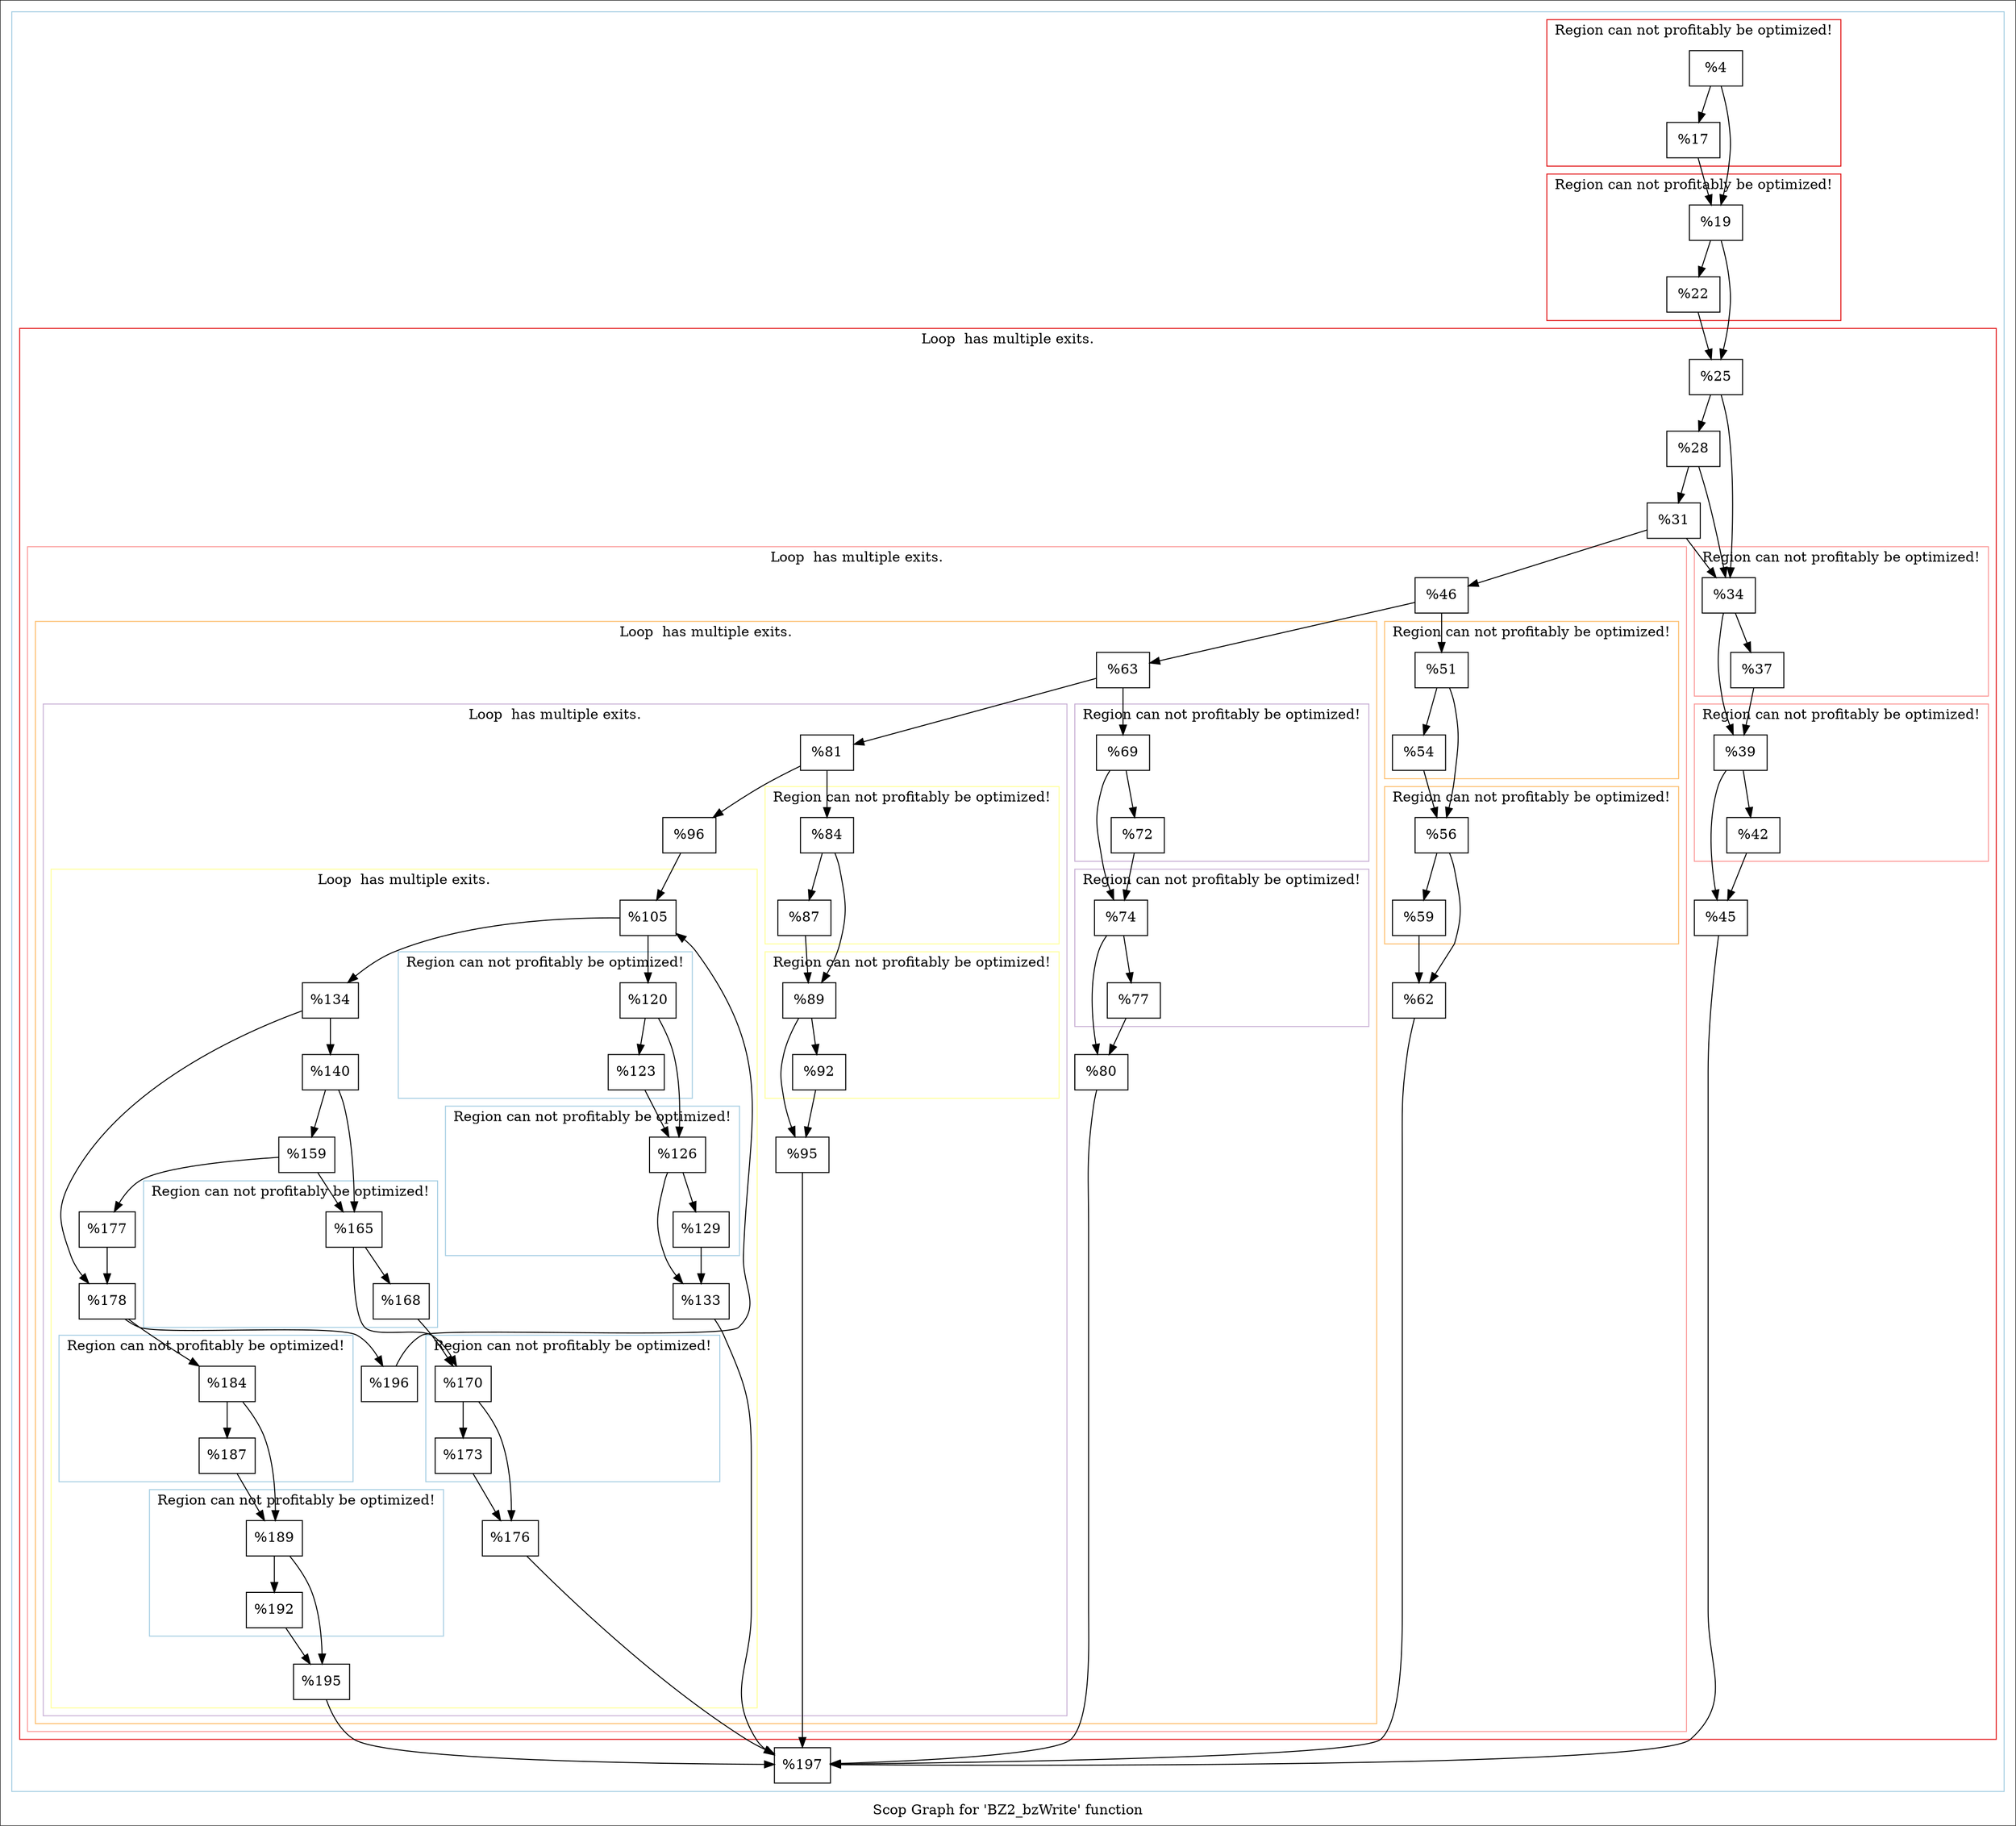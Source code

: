 digraph "Scop Graph for 'BZ2_bzWrite' function" {
	label="Scop Graph for 'BZ2_bzWrite' function";

	Node0x15a20c0 [shape=record,label="{%4}"];
	Node0x15a20c0 -> Node0x17e5970;
	Node0x15a20c0 -> Node0x18ef970;
	Node0x17e5970 [shape=record,label="{%17}"];
	Node0x17e5970 -> Node0x18ef970;
	Node0x18ef970 [shape=record,label="{%19}"];
	Node0x18ef970 -> Node0x18536b0;
	Node0x18ef970 -> Node0x1868b40;
	Node0x18536b0 [shape=record,label="{%22}"];
	Node0x18536b0 -> Node0x1868b40;
	Node0x1868b40 [shape=record,label="{%25}"];
	Node0x1868b40 -> Node0x1782430;
	Node0x1868b40 -> Node0x18cae80;
	Node0x1782430 [shape=record,label="{%34}"];
	Node0x1782430 -> Node0x17fd830;
	Node0x1782430 -> Node0x17b7e50;
	Node0x17fd830 [shape=record,label="{%37}"];
	Node0x17fd830 -> Node0x17b7e50;
	Node0x17b7e50 [shape=record,label="{%39}"];
	Node0x17b7e50 -> Node0x18541c0;
	Node0x17b7e50 -> Node0x1685e80;
	Node0x18541c0 [shape=record,label="{%42}"];
	Node0x18541c0 -> Node0x1685e80;
	Node0x1685e80 [shape=record,label="{%45}"];
	Node0x1685e80 -> Node0x1845600;
	Node0x1845600 [shape=record,label="{%197}"];
	Node0x18cae80 [shape=record,label="{%28}"];
	Node0x18cae80 -> Node0x1782430;
	Node0x18cae80 -> Node0x1834e70;
	Node0x1834e70 [shape=record,label="{%31}"];
	Node0x1834e70 -> Node0x1782430;
	Node0x1834e70 -> Node0x18611b0;
	Node0x18611b0 [shape=record,label="{%46}"];
	Node0x18611b0 -> Node0x1848f10;
	Node0x18611b0 -> Node0x18e0fc0;
	Node0x1848f10 [shape=record,label="{%63}"];
	Node0x1848f10 -> Node0x18d3fc0;
	Node0x1848f10 -> Node0x18f1590;
	Node0x18d3fc0 [shape=record,label="{%69}"];
	Node0x18d3fc0 -> Node0x15f1450;
	Node0x18d3fc0 -> Node0x17e58a0;
	Node0x15f1450 [shape=record,label="{%72}"];
	Node0x15f1450 -> Node0x17e58a0;
	Node0x17e58a0 [shape=record,label="{%74}"];
	Node0x17e58a0 -> Node0x1903eb0;
	Node0x17e58a0 -> Node0x17dfa40;
	Node0x1903eb0 [shape=record,label="{%77}"];
	Node0x1903eb0 -> Node0x17dfa40;
	Node0x17dfa40 [shape=record,label="{%80}"];
	Node0x17dfa40 -> Node0x1845600;
	Node0x18f1590 [shape=record,label="{%81}"];
	Node0x18f1590 -> Node0x18277c0;
	Node0x18f1590 -> Node0x18fa520;
	Node0x18277c0 [shape=record,label="{%84}"];
	Node0x18277c0 -> Node0x1854d20;
	Node0x18277c0 -> Node0x1812390;
	Node0x1854d20 [shape=record,label="{%87}"];
	Node0x1854d20 -> Node0x1812390;
	Node0x1812390 [shape=record,label="{%89}"];
	Node0x1812390 -> Node0x185fff0;
	Node0x1812390 -> Node0x1816e50;
	Node0x185fff0 [shape=record,label="{%92}"];
	Node0x185fff0 -> Node0x1816e50;
	Node0x1816e50 [shape=record,label="{%95}"];
	Node0x1816e50 -> Node0x1845600;
	Node0x18fa520 [shape=record,label="{%96}"];
	Node0x18fa520 -> Node0x18284c0;
	Node0x18284c0 [shape=record,label="{%105}"];
	Node0x18284c0 -> Node0x18f3e00;
	Node0x18284c0 -> Node0x17f6890;
	Node0x18f3e00 [shape=record,label="{%120}"];
	Node0x18f3e00 -> Node0x1853a60;
	Node0x18f3e00 -> Node0x1851030;
	Node0x1853a60 [shape=record,label="{%123}"];
	Node0x1853a60 -> Node0x1851030;
	Node0x1851030 [shape=record,label="{%126}"];
	Node0x1851030 -> Node0x1855f70;
	Node0x1851030 -> Node0x17f9ec0;
	Node0x1855f70 [shape=record,label="{%129}"];
	Node0x1855f70 -> Node0x17f9ec0;
	Node0x17f9ec0 [shape=record,label="{%133}"];
	Node0x17f9ec0 -> Node0x1845600;
	Node0x17f6890 [shape=record,label="{%134}"];
	Node0x17f6890 -> Node0x1834290;
	Node0x17f6890 -> Node0x1839310;
	Node0x1834290 [shape=record,label="{%140}"];
	Node0x1834290 -> Node0x181e2e0;
	Node0x1834290 -> Node0x15f64f0;
	Node0x181e2e0 [shape=record,label="{%165}"];
	Node0x181e2e0 -> Node0x18df4f0;
	Node0x181e2e0 -> Node0x15b9750;
	Node0x18df4f0 [shape=record,label="{%168}"];
	Node0x18df4f0 -> Node0x15b9750;
	Node0x15b9750 [shape=record,label="{%170}"];
	Node0x15b9750 -> Node0x18ef7e0;
	Node0x15b9750 -> Node0x18db8b0;
	Node0x18ef7e0 [shape=record,label="{%173}"];
	Node0x18ef7e0 -> Node0x18db8b0;
	Node0x18db8b0 [shape=record,label="{%176}"];
	Node0x18db8b0 -> Node0x1845600;
	Node0x15f64f0 [shape=record,label="{%159}"];
	Node0x15f64f0 -> Node0x181e2e0;
	Node0x15f64f0 -> Node0x16605f0;
	Node0x16605f0 [shape=record,label="{%177}"];
	Node0x16605f0 -> Node0x1839310;
	Node0x1839310 [shape=record,label="{%178}"];
	Node0x1839310 -> Node0x184ac20;
	Node0x1839310 -> Node0x17f0ab0;
	Node0x184ac20 [shape=record,label="{%184}"];
	Node0x184ac20 -> Node0x18633c0;
	Node0x184ac20 -> Node0x1874290;
	Node0x18633c0 [shape=record,label="{%187}"];
	Node0x18633c0 -> Node0x1874290;
	Node0x1874290 [shape=record,label="{%189}"];
	Node0x1874290 -> Node0x18dcd60;
	Node0x1874290 -> Node0x18e5640;
	Node0x18dcd60 [shape=record,label="{%192}"];
	Node0x18dcd60 -> Node0x18e5640;
	Node0x18e5640 [shape=record,label="{%195}"];
	Node0x18e5640 -> Node0x1845600;
	Node0x17f0ab0 [shape=record,label="{%196}"];
	Node0x17f0ab0 -> Node0x18284c0[constraint=false];
	Node0x18e0fc0 [shape=record,label="{%51}"];
	Node0x18e0fc0 -> Node0x17474d0;
	Node0x18e0fc0 -> Node0x185e780;
	Node0x17474d0 [shape=record,label="{%54}"];
	Node0x17474d0 -> Node0x185e780;
	Node0x185e780 [shape=record,label="{%56}"];
	Node0x185e780 -> Node0x1823a40;
	Node0x185e780 -> Node0x185f070;
	Node0x1823a40 [shape=record,label="{%59}"];
	Node0x1823a40 -> Node0x185f070;
	Node0x185f070 [shape=record,label="{%62}"];
	Node0x185f070 -> Node0x1845600;
	colorscheme = "paired12"
        subgraph cluster_0x19015d0 {
          label = "";
          style = solid;
          color = 1
          subgraph cluster_0x19244b0 {
            label = "Region can not profitably be optimized!";
            style = solid;
            color = 6
            Node0x15a20c0;
            Node0x17e5970;
          }
          subgraph cluster_0x1924430 {
            label = "Region can not profitably be optimized!";
            style = solid;
            color = 6
            Node0x18ef970;
            Node0x18536b0;
          }
          subgraph cluster_0x19243b0 {
            label = "Loop  has multiple exits.";
            style = solid;
            color = 6
            subgraph cluster_0x1945120 {
              label = "Region can not profitably be optimized!";
              style = solid;
              color = 5
              Node0x1782430;
              Node0x17fd830;
            }
            subgraph cluster_0x1902470 {
              label = "Region can not profitably be optimized!";
              style = solid;
              color = 5
              Node0x17b7e50;
              Node0x18541c0;
            }
            subgraph cluster_0x1924330 {
              label = "Loop  has multiple exits.";
              style = solid;
              color = 5
              subgraph cluster_0x19241b0 {
                label = "Loop  has multiple exits.";
                style = solid;
                color = 7
                subgraph cluster_0x155e0a0 {
                  label = "Region can not profitably be optimized!";
                  style = solid;
                  color = 9
                  Node0x18d3fc0;
                  Node0x15f1450;
                }
                subgraph cluster_0x19bf3c0 {
                  label = "Region can not profitably be optimized!";
                  style = solid;
                  color = 9
                  Node0x17e58a0;
                  Node0x1903eb0;
                }
                subgraph cluster_0x1921670 {
                  label = "Loop  has multiple exits.";
                  style = solid;
                  color = 9
                  subgraph cluster_0x1920ff0 {
                    label = "Region can not profitably be optimized!";
                    style = solid;
                    color = 11
                    Node0x18277c0;
                    Node0x1854d20;
                  }
                  subgraph cluster_0x155e120 {
                    label = "Region can not profitably be optimized!";
                    style = solid;
                    color = 11
                    Node0x1812390;
                    Node0x185fff0;
                  }
                  subgraph cluster_0x19215f0 {
                    label = "Loop  has multiple exits.";
                    style = solid;
                    color = 11
                    subgraph cluster_0x1921370 {
                      label = "Region can not profitably be optimized!";
                      style = solid;
                      color = 1
                      Node0x18f3e00;
                      Node0x1853a60;
                    }
                    subgraph cluster_0x19212f0 {
                      label = "Region can not profitably be optimized!";
                      style = solid;
                      color = 1
                      Node0x1851030;
                      Node0x1855f70;
                    }
                    subgraph cluster_0x1921470 {
                      label = "Region can not profitably be optimized!";
                      style = solid;
                      color = 1
                      Node0x181e2e0;
                      Node0x18df4f0;
                    }
                    subgraph cluster_0x19213f0 {
                      label = "Region can not profitably be optimized!";
                      style = solid;
                      color = 1
                      Node0x15b9750;
                      Node0x18ef7e0;
                    }
                    subgraph cluster_0x1921570 {
                      label = "Region can not profitably be optimized!";
                      style = solid;
                      color = 1
                      Node0x184ac20;
                      Node0x18633c0;
                    }
                    subgraph cluster_0x19214f0 {
                      label = "Region can not profitably be optimized!";
                      style = solid;
                      color = 1
                      Node0x1874290;
                      Node0x18dcd60;
                    }
                    Node0x18284c0;
                    Node0x17f9ec0;
                    Node0x17f6890;
                    Node0x1834290;
                    Node0x18db8b0;
                    Node0x15f64f0;
                    Node0x16605f0;
                    Node0x1839310;
                    Node0x18e5640;
                    Node0x17f0ab0;
                  }
                  Node0x18f1590;
                  Node0x1816e50;
                  Node0x18fa520;
                }
                Node0x1848f10;
                Node0x17dfa40;
              }
              subgraph cluster_0x19242b0 {
                label = "Region can not profitably be optimized!";
                style = solid;
                color = 7
                Node0x18e0fc0;
                Node0x17474d0;
              }
              subgraph cluster_0x1924230 {
                label = "Region can not profitably be optimized!";
                style = solid;
                color = 7
                Node0x185e780;
                Node0x1823a40;
              }
              Node0x18611b0;
              Node0x185f070;
            }
            Node0x1868b40;
            Node0x1685e80;
            Node0x18cae80;
            Node0x1834e70;
          }
          Node0x1845600;
        }
}
